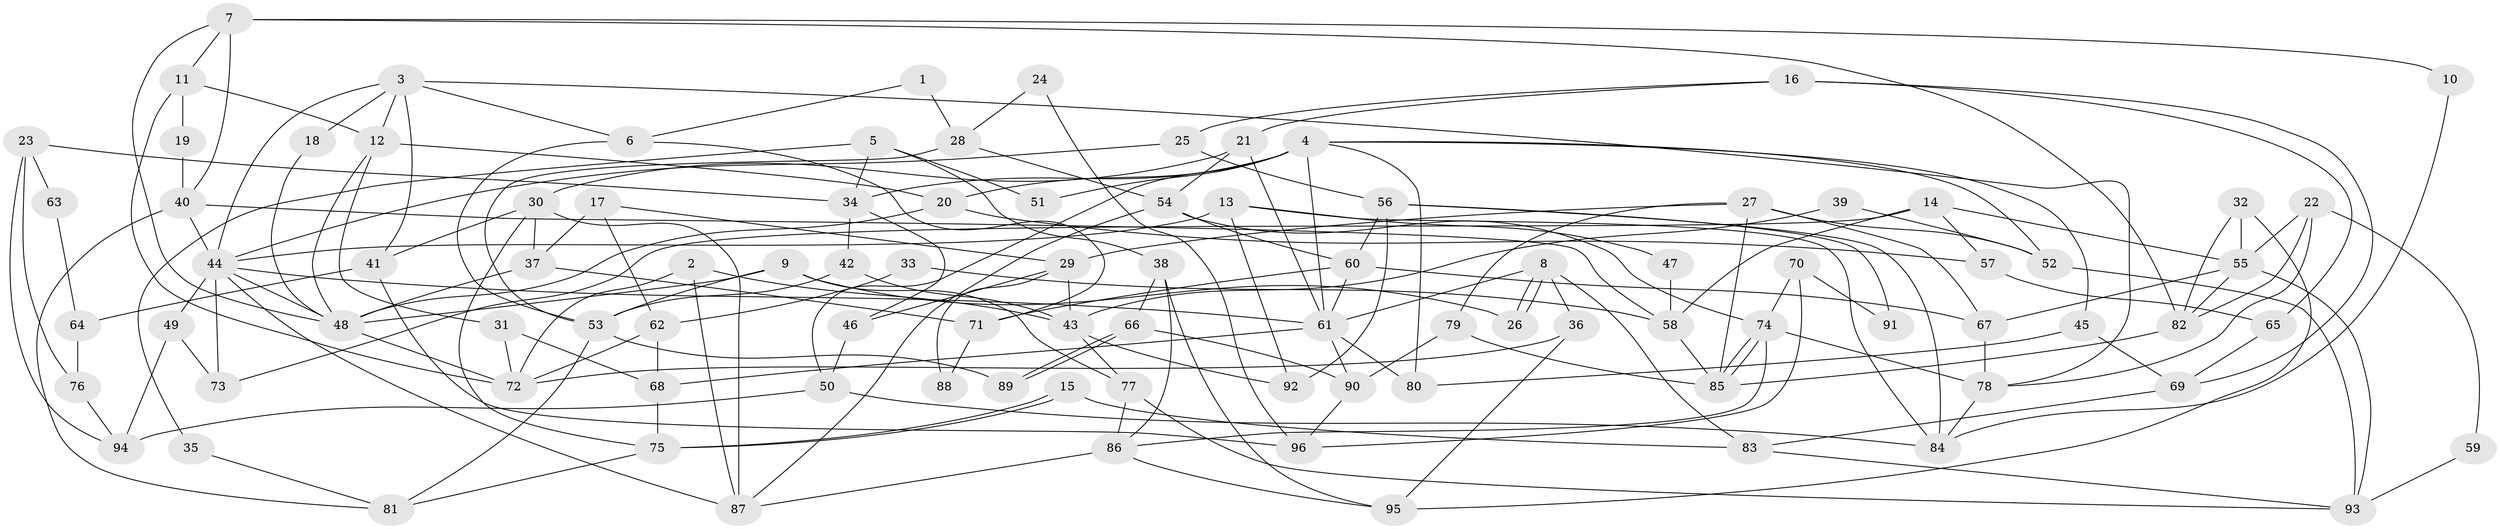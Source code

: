 // coarse degree distribution, {2: 0.11475409836065574, 3: 0.14754098360655737, 6: 0.08196721311475409, 8: 0.09836065573770492, 4: 0.22950819672131148, 7: 0.08196721311475409, 5: 0.21311475409836064, 11: 0.01639344262295082, 10: 0.01639344262295082}
// Generated by graph-tools (version 1.1) at 2025/52/02/27/25 19:52:05]
// undirected, 96 vertices, 192 edges
graph export_dot {
graph [start="1"]
  node [color=gray90,style=filled];
  1;
  2;
  3;
  4;
  5;
  6;
  7;
  8;
  9;
  10;
  11;
  12;
  13;
  14;
  15;
  16;
  17;
  18;
  19;
  20;
  21;
  22;
  23;
  24;
  25;
  26;
  27;
  28;
  29;
  30;
  31;
  32;
  33;
  34;
  35;
  36;
  37;
  38;
  39;
  40;
  41;
  42;
  43;
  44;
  45;
  46;
  47;
  48;
  49;
  50;
  51;
  52;
  53;
  54;
  55;
  56;
  57;
  58;
  59;
  60;
  61;
  62;
  63;
  64;
  65;
  66;
  67;
  68;
  69;
  70;
  71;
  72;
  73;
  74;
  75;
  76;
  77;
  78;
  79;
  80;
  81;
  82;
  83;
  84;
  85;
  86;
  87;
  88;
  89;
  90;
  91;
  92;
  93;
  94;
  95;
  96;
  1 -- 28;
  1 -- 6;
  2 -- 72;
  2 -- 87;
  2 -- 43;
  3 -- 78;
  3 -- 44;
  3 -- 6;
  3 -- 12;
  3 -- 18;
  3 -- 41;
  4 -- 80;
  4 -- 20;
  4 -- 34;
  4 -- 45;
  4 -- 50;
  4 -- 51;
  4 -- 52;
  4 -- 61;
  5 -- 38;
  5 -- 34;
  5 -- 35;
  5 -- 51;
  6 -- 71;
  6 -- 53;
  7 -- 48;
  7 -- 82;
  7 -- 10;
  7 -- 11;
  7 -- 40;
  8 -- 26;
  8 -- 26;
  8 -- 61;
  8 -- 36;
  8 -- 83;
  9 -- 53;
  9 -- 77;
  9 -- 26;
  9 -- 48;
  10 -- 84;
  11 -- 12;
  11 -- 19;
  11 -- 72;
  12 -- 31;
  12 -- 20;
  12 -- 48;
  13 -- 44;
  13 -- 84;
  13 -- 47;
  13 -- 92;
  14 -- 55;
  14 -- 58;
  14 -- 57;
  14 -- 73;
  15 -- 75;
  15 -- 75;
  15 -- 83;
  16 -- 25;
  16 -- 69;
  16 -- 21;
  16 -- 65;
  17 -- 62;
  17 -- 29;
  17 -- 37;
  18 -- 48;
  19 -- 40;
  20 -- 48;
  20 -- 57;
  21 -- 54;
  21 -- 30;
  21 -- 61;
  22 -- 82;
  22 -- 78;
  22 -- 55;
  22 -- 59;
  23 -- 34;
  23 -- 94;
  23 -- 63;
  23 -- 76;
  24 -- 28;
  24 -- 96;
  25 -- 44;
  25 -- 56;
  27 -- 67;
  27 -- 85;
  27 -- 29;
  27 -- 52;
  27 -- 79;
  28 -- 54;
  28 -- 53;
  29 -- 43;
  29 -- 46;
  29 -- 88;
  30 -- 37;
  30 -- 41;
  30 -- 75;
  30 -- 87;
  31 -- 72;
  31 -- 68;
  32 -- 55;
  32 -- 95;
  32 -- 82;
  33 -- 58;
  33 -- 62;
  34 -- 46;
  34 -- 42;
  35 -- 81;
  36 -- 72;
  36 -- 95;
  37 -- 48;
  37 -- 71;
  38 -- 95;
  38 -- 86;
  38 -- 66;
  39 -- 52;
  39 -- 43;
  40 -- 44;
  40 -- 58;
  40 -- 81;
  41 -- 64;
  41 -- 96;
  42 -- 53;
  42 -- 43;
  43 -- 77;
  43 -- 92;
  44 -- 61;
  44 -- 48;
  44 -- 49;
  44 -- 73;
  44 -- 87;
  45 -- 69;
  45 -- 80;
  46 -- 50;
  47 -- 58;
  48 -- 72;
  49 -- 73;
  49 -- 94;
  50 -- 84;
  50 -- 94;
  52 -- 93;
  53 -- 81;
  53 -- 89;
  54 -- 74;
  54 -- 87;
  54 -- 60;
  55 -- 82;
  55 -- 67;
  55 -- 93;
  56 -- 60;
  56 -- 92;
  56 -- 84;
  56 -- 91;
  57 -- 65;
  58 -- 85;
  59 -- 93;
  60 -- 61;
  60 -- 67;
  60 -- 71;
  61 -- 68;
  61 -- 80;
  61 -- 90;
  62 -- 72;
  62 -- 68;
  63 -- 64;
  64 -- 76;
  65 -- 69;
  66 -- 89;
  66 -- 89;
  66 -- 90;
  67 -- 78;
  68 -- 75;
  69 -- 83;
  70 -- 96;
  70 -- 74;
  70 -- 91;
  71 -- 88;
  74 -- 85;
  74 -- 85;
  74 -- 86;
  74 -- 78;
  75 -- 81;
  76 -- 94;
  77 -- 93;
  77 -- 86;
  78 -- 84;
  79 -- 90;
  79 -- 85;
  82 -- 85;
  83 -- 93;
  86 -- 87;
  86 -- 95;
  90 -- 96;
}
